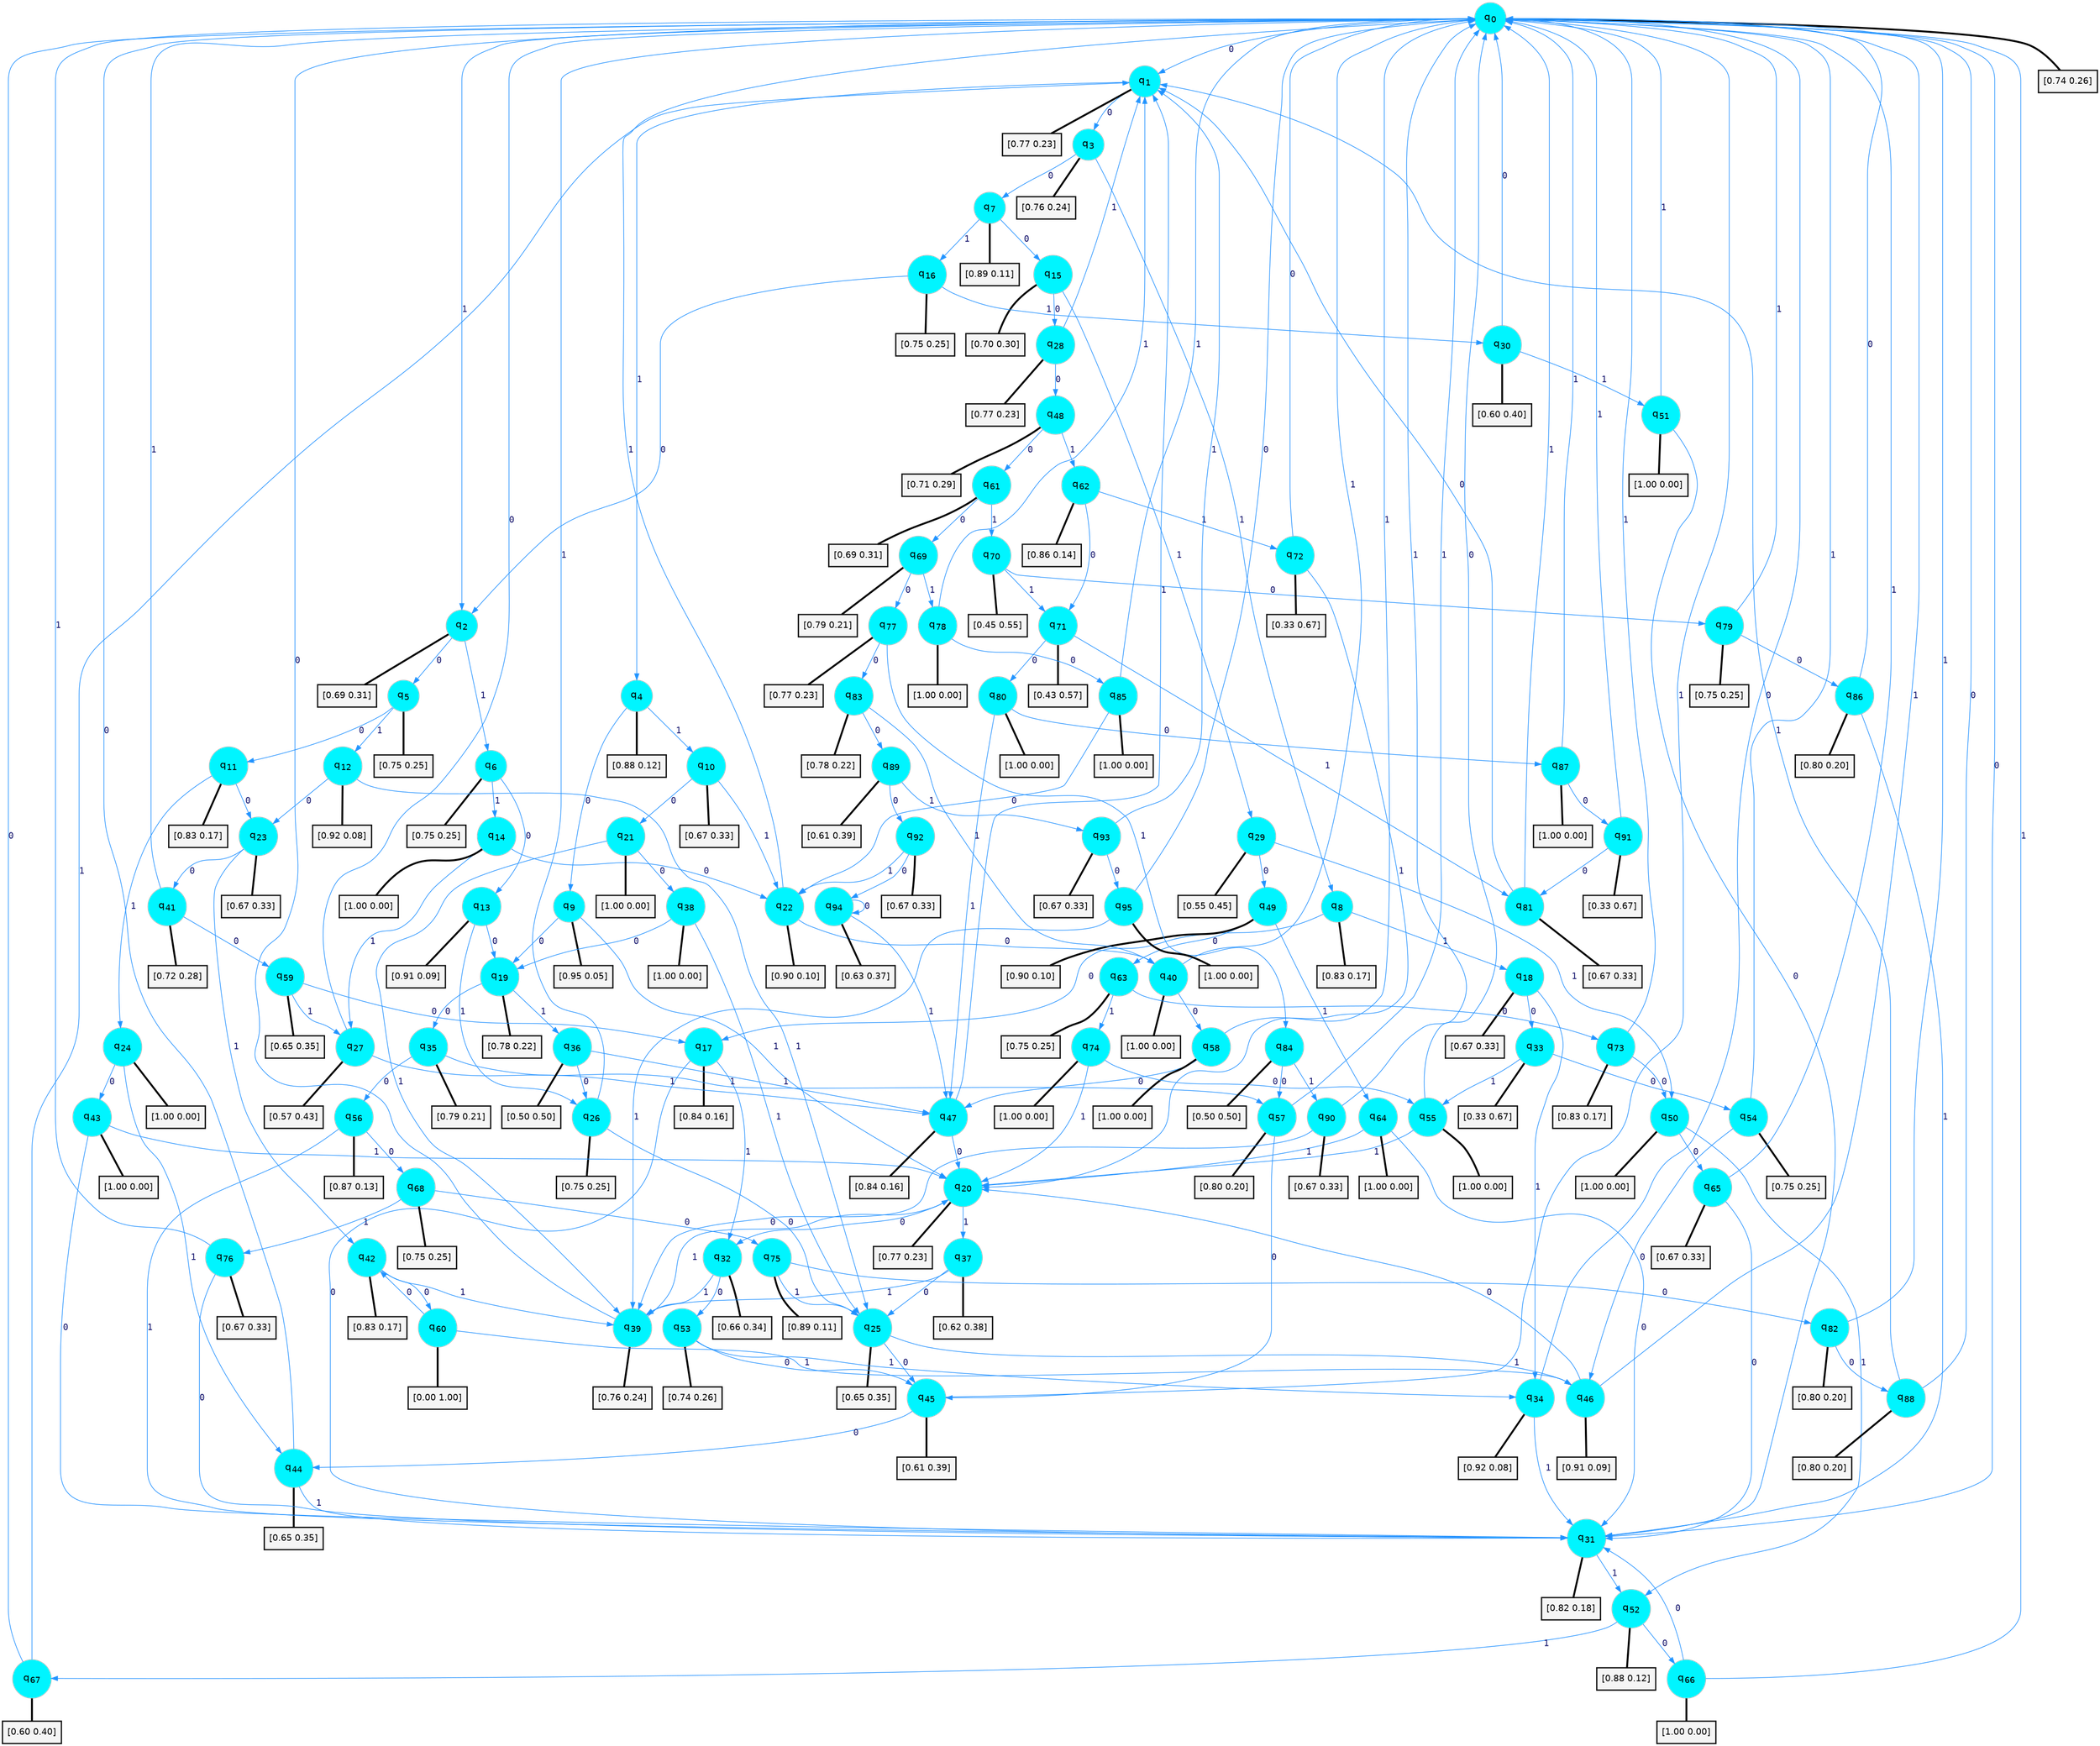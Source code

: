 digraph G {
graph [
bgcolor=transparent, dpi=300, rankdir=TD, size="40,25"];
node [
color=gray, fillcolor=turquoise1, fontcolor=black, fontname=Helvetica, fontsize=16, fontweight=bold, shape=circle, style=filled];
edge [
arrowsize=1, color=dodgerblue1, fontcolor=midnightblue, fontname=courier, fontweight=bold, penwidth=1, style=solid, weight=20];
0[label=<q<SUB>0</SUB>>];
1[label=<q<SUB>1</SUB>>];
2[label=<q<SUB>2</SUB>>];
3[label=<q<SUB>3</SUB>>];
4[label=<q<SUB>4</SUB>>];
5[label=<q<SUB>5</SUB>>];
6[label=<q<SUB>6</SUB>>];
7[label=<q<SUB>7</SUB>>];
8[label=<q<SUB>8</SUB>>];
9[label=<q<SUB>9</SUB>>];
10[label=<q<SUB>10</SUB>>];
11[label=<q<SUB>11</SUB>>];
12[label=<q<SUB>12</SUB>>];
13[label=<q<SUB>13</SUB>>];
14[label=<q<SUB>14</SUB>>];
15[label=<q<SUB>15</SUB>>];
16[label=<q<SUB>16</SUB>>];
17[label=<q<SUB>17</SUB>>];
18[label=<q<SUB>18</SUB>>];
19[label=<q<SUB>19</SUB>>];
20[label=<q<SUB>20</SUB>>];
21[label=<q<SUB>21</SUB>>];
22[label=<q<SUB>22</SUB>>];
23[label=<q<SUB>23</SUB>>];
24[label=<q<SUB>24</SUB>>];
25[label=<q<SUB>25</SUB>>];
26[label=<q<SUB>26</SUB>>];
27[label=<q<SUB>27</SUB>>];
28[label=<q<SUB>28</SUB>>];
29[label=<q<SUB>29</SUB>>];
30[label=<q<SUB>30</SUB>>];
31[label=<q<SUB>31</SUB>>];
32[label=<q<SUB>32</SUB>>];
33[label=<q<SUB>33</SUB>>];
34[label=<q<SUB>34</SUB>>];
35[label=<q<SUB>35</SUB>>];
36[label=<q<SUB>36</SUB>>];
37[label=<q<SUB>37</SUB>>];
38[label=<q<SUB>38</SUB>>];
39[label=<q<SUB>39</SUB>>];
40[label=<q<SUB>40</SUB>>];
41[label=<q<SUB>41</SUB>>];
42[label=<q<SUB>42</SUB>>];
43[label=<q<SUB>43</SUB>>];
44[label=<q<SUB>44</SUB>>];
45[label=<q<SUB>45</SUB>>];
46[label=<q<SUB>46</SUB>>];
47[label=<q<SUB>47</SUB>>];
48[label=<q<SUB>48</SUB>>];
49[label=<q<SUB>49</SUB>>];
50[label=<q<SUB>50</SUB>>];
51[label=<q<SUB>51</SUB>>];
52[label=<q<SUB>52</SUB>>];
53[label=<q<SUB>53</SUB>>];
54[label=<q<SUB>54</SUB>>];
55[label=<q<SUB>55</SUB>>];
56[label=<q<SUB>56</SUB>>];
57[label=<q<SUB>57</SUB>>];
58[label=<q<SUB>58</SUB>>];
59[label=<q<SUB>59</SUB>>];
60[label=<q<SUB>60</SUB>>];
61[label=<q<SUB>61</SUB>>];
62[label=<q<SUB>62</SUB>>];
63[label=<q<SUB>63</SUB>>];
64[label=<q<SUB>64</SUB>>];
65[label=<q<SUB>65</SUB>>];
66[label=<q<SUB>66</SUB>>];
67[label=<q<SUB>67</SUB>>];
68[label=<q<SUB>68</SUB>>];
69[label=<q<SUB>69</SUB>>];
70[label=<q<SUB>70</SUB>>];
71[label=<q<SUB>71</SUB>>];
72[label=<q<SUB>72</SUB>>];
73[label=<q<SUB>73</SUB>>];
74[label=<q<SUB>74</SUB>>];
75[label=<q<SUB>75</SUB>>];
76[label=<q<SUB>76</SUB>>];
77[label=<q<SUB>77</SUB>>];
78[label=<q<SUB>78</SUB>>];
79[label=<q<SUB>79</SUB>>];
80[label=<q<SUB>80</SUB>>];
81[label=<q<SUB>81</SUB>>];
82[label=<q<SUB>82</SUB>>];
83[label=<q<SUB>83</SUB>>];
84[label=<q<SUB>84</SUB>>];
85[label=<q<SUB>85</SUB>>];
86[label=<q<SUB>86</SUB>>];
87[label=<q<SUB>87</SUB>>];
88[label=<q<SUB>88</SUB>>];
89[label=<q<SUB>89</SUB>>];
90[label=<q<SUB>90</SUB>>];
91[label=<q<SUB>91</SUB>>];
92[label=<q<SUB>92</SUB>>];
93[label=<q<SUB>93</SUB>>];
94[label=<q<SUB>94</SUB>>];
95[label=<q<SUB>95</SUB>>];
96[label="[0.74 0.26]", shape=box,fontcolor=black, fontname=Helvetica, fontsize=14, penwidth=2, fillcolor=whitesmoke,color=black];
97[label="[0.77 0.23]", shape=box,fontcolor=black, fontname=Helvetica, fontsize=14, penwidth=2, fillcolor=whitesmoke,color=black];
98[label="[0.69 0.31]", shape=box,fontcolor=black, fontname=Helvetica, fontsize=14, penwidth=2, fillcolor=whitesmoke,color=black];
99[label="[0.76 0.24]", shape=box,fontcolor=black, fontname=Helvetica, fontsize=14, penwidth=2, fillcolor=whitesmoke,color=black];
100[label="[0.88 0.12]", shape=box,fontcolor=black, fontname=Helvetica, fontsize=14, penwidth=2, fillcolor=whitesmoke,color=black];
101[label="[0.75 0.25]", shape=box,fontcolor=black, fontname=Helvetica, fontsize=14, penwidth=2, fillcolor=whitesmoke,color=black];
102[label="[0.75 0.25]", shape=box,fontcolor=black, fontname=Helvetica, fontsize=14, penwidth=2, fillcolor=whitesmoke,color=black];
103[label="[0.89 0.11]", shape=box,fontcolor=black, fontname=Helvetica, fontsize=14, penwidth=2, fillcolor=whitesmoke,color=black];
104[label="[0.83 0.17]", shape=box,fontcolor=black, fontname=Helvetica, fontsize=14, penwidth=2, fillcolor=whitesmoke,color=black];
105[label="[0.95 0.05]", shape=box,fontcolor=black, fontname=Helvetica, fontsize=14, penwidth=2, fillcolor=whitesmoke,color=black];
106[label="[0.67 0.33]", shape=box,fontcolor=black, fontname=Helvetica, fontsize=14, penwidth=2, fillcolor=whitesmoke,color=black];
107[label="[0.83 0.17]", shape=box,fontcolor=black, fontname=Helvetica, fontsize=14, penwidth=2, fillcolor=whitesmoke,color=black];
108[label="[0.92 0.08]", shape=box,fontcolor=black, fontname=Helvetica, fontsize=14, penwidth=2, fillcolor=whitesmoke,color=black];
109[label="[0.91 0.09]", shape=box,fontcolor=black, fontname=Helvetica, fontsize=14, penwidth=2, fillcolor=whitesmoke,color=black];
110[label="[1.00 0.00]", shape=box,fontcolor=black, fontname=Helvetica, fontsize=14, penwidth=2, fillcolor=whitesmoke,color=black];
111[label="[0.70 0.30]", shape=box,fontcolor=black, fontname=Helvetica, fontsize=14, penwidth=2, fillcolor=whitesmoke,color=black];
112[label="[0.75 0.25]", shape=box,fontcolor=black, fontname=Helvetica, fontsize=14, penwidth=2, fillcolor=whitesmoke,color=black];
113[label="[0.84 0.16]", shape=box,fontcolor=black, fontname=Helvetica, fontsize=14, penwidth=2, fillcolor=whitesmoke,color=black];
114[label="[0.67 0.33]", shape=box,fontcolor=black, fontname=Helvetica, fontsize=14, penwidth=2, fillcolor=whitesmoke,color=black];
115[label="[0.78 0.22]", shape=box,fontcolor=black, fontname=Helvetica, fontsize=14, penwidth=2, fillcolor=whitesmoke,color=black];
116[label="[0.77 0.23]", shape=box,fontcolor=black, fontname=Helvetica, fontsize=14, penwidth=2, fillcolor=whitesmoke,color=black];
117[label="[1.00 0.00]", shape=box,fontcolor=black, fontname=Helvetica, fontsize=14, penwidth=2, fillcolor=whitesmoke,color=black];
118[label="[0.90 0.10]", shape=box,fontcolor=black, fontname=Helvetica, fontsize=14, penwidth=2, fillcolor=whitesmoke,color=black];
119[label="[0.67 0.33]", shape=box,fontcolor=black, fontname=Helvetica, fontsize=14, penwidth=2, fillcolor=whitesmoke,color=black];
120[label="[1.00 0.00]", shape=box,fontcolor=black, fontname=Helvetica, fontsize=14, penwidth=2, fillcolor=whitesmoke,color=black];
121[label="[0.65 0.35]", shape=box,fontcolor=black, fontname=Helvetica, fontsize=14, penwidth=2, fillcolor=whitesmoke,color=black];
122[label="[0.75 0.25]", shape=box,fontcolor=black, fontname=Helvetica, fontsize=14, penwidth=2, fillcolor=whitesmoke,color=black];
123[label="[0.57 0.43]", shape=box,fontcolor=black, fontname=Helvetica, fontsize=14, penwidth=2, fillcolor=whitesmoke,color=black];
124[label="[0.77 0.23]", shape=box,fontcolor=black, fontname=Helvetica, fontsize=14, penwidth=2, fillcolor=whitesmoke,color=black];
125[label="[0.55 0.45]", shape=box,fontcolor=black, fontname=Helvetica, fontsize=14, penwidth=2, fillcolor=whitesmoke,color=black];
126[label="[0.60 0.40]", shape=box,fontcolor=black, fontname=Helvetica, fontsize=14, penwidth=2, fillcolor=whitesmoke,color=black];
127[label="[0.82 0.18]", shape=box,fontcolor=black, fontname=Helvetica, fontsize=14, penwidth=2, fillcolor=whitesmoke,color=black];
128[label="[0.66 0.34]", shape=box,fontcolor=black, fontname=Helvetica, fontsize=14, penwidth=2, fillcolor=whitesmoke,color=black];
129[label="[0.33 0.67]", shape=box,fontcolor=black, fontname=Helvetica, fontsize=14, penwidth=2, fillcolor=whitesmoke,color=black];
130[label="[0.92 0.08]", shape=box,fontcolor=black, fontname=Helvetica, fontsize=14, penwidth=2, fillcolor=whitesmoke,color=black];
131[label="[0.79 0.21]", shape=box,fontcolor=black, fontname=Helvetica, fontsize=14, penwidth=2, fillcolor=whitesmoke,color=black];
132[label="[0.50 0.50]", shape=box,fontcolor=black, fontname=Helvetica, fontsize=14, penwidth=2, fillcolor=whitesmoke,color=black];
133[label="[0.62 0.38]", shape=box,fontcolor=black, fontname=Helvetica, fontsize=14, penwidth=2, fillcolor=whitesmoke,color=black];
134[label="[1.00 0.00]", shape=box,fontcolor=black, fontname=Helvetica, fontsize=14, penwidth=2, fillcolor=whitesmoke,color=black];
135[label="[0.76 0.24]", shape=box,fontcolor=black, fontname=Helvetica, fontsize=14, penwidth=2, fillcolor=whitesmoke,color=black];
136[label="[1.00 0.00]", shape=box,fontcolor=black, fontname=Helvetica, fontsize=14, penwidth=2, fillcolor=whitesmoke,color=black];
137[label="[0.72 0.28]", shape=box,fontcolor=black, fontname=Helvetica, fontsize=14, penwidth=2, fillcolor=whitesmoke,color=black];
138[label="[0.83 0.17]", shape=box,fontcolor=black, fontname=Helvetica, fontsize=14, penwidth=2, fillcolor=whitesmoke,color=black];
139[label="[1.00 0.00]", shape=box,fontcolor=black, fontname=Helvetica, fontsize=14, penwidth=2, fillcolor=whitesmoke,color=black];
140[label="[0.65 0.35]", shape=box,fontcolor=black, fontname=Helvetica, fontsize=14, penwidth=2, fillcolor=whitesmoke,color=black];
141[label="[0.61 0.39]", shape=box,fontcolor=black, fontname=Helvetica, fontsize=14, penwidth=2, fillcolor=whitesmoke,color=black];
142[label="[0.91 0.09]", shape=box,fontcolor=black, fontname=Helvetica, fontsize=14, penwidth=2, fillcolor=whitesmoke,color=black];
143[label="[0.84 0.16]", shape=box,fontcolor=black, fontname=Helvetica, fontsize=14, penwidth=2, fillcolor=whitesmoke,color=black];
144[label="[0.71 0.29]", shape=box,fontcolor=black, fontname=Helvetica, fontsize=14, penwidth=2, fillcolor=whitesmoke,color=black];
145[label="[0.90 0.10]", shape=box,fontcolor=black, fontname=Helvetica, fontsize=14, penwidth=2, fillcolor=whitesmoke,color=black];
146[label="[1.00 0.00]", shape=box,fontcolor=black, fontname=Helvetica, fontsize=14, penwidth=2, fillcolor=whitesmoke,color=black];
147[label="[1.00 0.00]", shape=box,fontcolor=black, fontname=Helvetica, fontsize=14, penwidth=2, fillcolor=whitesmoke,color=black];
148[label="[0.88 0.12]", shape=box,fontcolor=black, fontname=Helvetica, fontsize=14, penwidth=2, fillcolor=whitesmoke,color=black];
149[label="[0.74 0.26]", shape=box,fontcolor=black, fontname=Helvetica, fontsize=14, penwidth=2, fillcolor=whitesmoke,color=black];
150[label="[0.75 0.25]", shape=box,fontcolor=black, fontname=Helvetica, fontsize=14, penwidth=2, fillcolor=whitesmoke,color=black];
151[label="[1.00 0.00]", shape=box,fontcolor=black, fontname=Helvetica, fontsize=14, penwidth=2, fillcolor=whitesmoke,color=black];
152[label="[0.87 0.13]", shape=box,fontcolor=black, fontname=Helvetica, fontsize=14, penwidth=2, fillcolor=whitesmoke,color=black];
153[label="[0.80 0.20]", shape=box,fontcolor=black, fontname=Helvetica, fontsize=14, penwidth=2, fillcolor=whitesmoke,color=black];
154[label="[1.00 0.00]", shape=box,fontcolor=black, fontname=Helvetica, fontsize=14, penwidth=2, fillcolor=whitesmoke,color=black];
155[label="[0.65 0.35]", shape=box,fontcolor=black, fontname=Helvetica, fontsize=14, penwidth=2, fillcolor=whitesmoke,color=black];
156[label="[0.00 1.00]", shape=box,fontcolor=black, fontname=Helvetica, fontsize=14, penwidth=2, fillcolor=whitesmoke,color=black];
157[label="[0.69 0.31]", shape=box,fontcolor=black, fontname=Helvetica, fontsize=14, penwidth=2, fillcolor=whitesmoke,color=black];
158[label="[0.86 0.14]", shape=box,fontcolor=black, fontname=Helvetica, fontsize=14, penwidth=2, fillcolor=whitesmoke,color=black];
159[label="[0.75 0.25]", shape=box,fontcolor=black, fontname=Helvetica, fontsize=14, penwidth=2, fillcolor=whitesmoke,color=black];
160[label="[1.00 0.00]", shape=box,fontcolor=black, fontname=Helvetica, fontsize=14, penwidth=2, fillcolor=whitesmoke,color=black];
161[label="[0.67 0.33]", shape=box,fontcolor=black, fontname=Helvetica, fontsize=14, penwidth=2, fillcolor=whitesmoke,color=black];
162[label="[1.00 0.00]", shape=box,fontcolor=black, fontname=Helvetica, fontsize=14, penwidth=2, fillcolor=whitesmoke,color=black];
163[label="[0.60 0.40]", shape=box,fontcolor=black, fontname=Helvetica, fontsize=14, penwidth=2, fillcolor=whitesmoke,color=black];
164[label="[0.75 0.25]", shape=box,fontcolor=black, fontname=Helvetica, fontsize=14, penwidth=2, fillcolor=whitesmoke,color=black];
165[label="[0.79 0.21]", shape=box,fontcolor=black, fontname=Helvetica, fontsize=14, penwidth=2, fillcolor=whitesmoke,color=black];
166[label="[0.45 0.55]", shape=box,fontcolor=black, fontname=Helvetica, fontsize=14, penwidth=2, fillcolor=whitesmoke,color=black];
167[label="[0.43 0.57]", shape=box,fontcolor=black, fontname=Helvetica, fontsize=14, penwidth=2, fillcolor=whitesmoke,color=black];
168[label="[0.33 0.67]", shape=box,fontcolor=black, fontname=Helvetica, fontsize=14, penwidth=2, fillcolor=whitesmoke,color=black];
169[label="[0.83 0.17]", shape=box,fontcolor=black, fontname=Helvetica, fontsize=14, penwidth=2, fillcolor=whitesmoke,color=black];
170[label="[1.00 0.00]", shape=box,fontcolor=black, fontname=Helvetica, fontsize=14, penwidth=2, fillcolor=whitesmoke,color=black];
171[label="[0.89 0.11]", shape=box,fontcolor=black, fontname=Helvetica, fontsize=14, penwidth=2, fillcolor=whitesmoke,color=black];
172[label="[0.67 0.33]", shape=box,fontcolor=black, fontname=Helvetica, fontsize=14, penwidth=2, fillcolor=whitesmoke,color=black];
173[label="[0.77 0.23]", shape=box,fontcolor=black, fontname=Helvetica, fontsize=14, penwidth=2, fillcolor=whitesmoke,color=black];
174[label="[1.00 0.00]", shape=box,fontcolor=black, fontname=Helvetica, fontsize=14, penwidth=2, fillcolor=whitesmoke,color=black];
175[label="[0.75 0.25]", shape=box,fontcolor=black, fontname=Helvetica, fontsize=14, penwidth=2, fillcolor=whitesmoke,color=black];
176[label="[1.00 0.00]", shape=box,fontcolor=black, fontname=Helvetica, fontsize=14, penwidth=2, fillcolor=whitesmoke,color=black];
177[label="[0.67 0.33]", shape=box,fontcolor=black, fontname=Helvetica, fontsize=14, penwidth=2, fillcolor=whitesmoke,color=black];
178[label="[0.80 0.20]", shape=box,fontcolor=black, fontname=Helvetica, fontsize=14, penwidth=2, fillcolor=whitesmoke,color=black];
179[label="[0.78 0.22]", shape=box,fontcolor=black, fontname=Helvetica, fontsize=14, penwidth=2, fillcolor=whitesmoke,color=black];
180[label="[0.50 0.50]", shape=box,fontcolor=black, fontname=Helvetica, fontsize=14, penwidth=2, fillcolor=whitesmoke,color=black];
181[label="[1.00 0.00]", shape=box,fontcolor=black, fontname=Helvetica, fontsize=14, penwidth=2, fillcolor=whitesmoke,color=black];
182[label="[0.80 0.20]", shape=box,fontcolor=black, fontname=Helvetica, fontsize=14, penwidth=2, fillcolor=whitesmoke,color=black];
183[label="[1.00 0.00]", shape=box,fontcolor=black, fontname=Helvetica, fontsize=14, penwidth=2, fillcolor=whitesmoke,color=black];
184[label="[0.80 0.20]", shape=box,fontcolor=black, fontname=Helvetica, fontsize=14, penwidth=2, fillcolor=whitesmoke,color=black];
185[label="[0.61 0.39]", shape=box,fontcolor=black, fontname=Helvetica, fontsize=14, penwidth=2, fillcolor=whitesmoke,color=black];
186[label="[0.67 0.33]", shape=box,fontcolor=black, fontname=Helvetica, fontsize=14, penwidth=2, fillcolor=whitesmoke,color=black];
187[label="[0.33 0.67]", shape=box,fontcolor=black, fontname=Helvetica, fontsize=14, penwidth=2, fillcolor=whitesmoke,color=black];
188[label="[0.67 0.33]", shape=box,fontcolor=black, fontname=Helvetica, fontsize=14, penwidth=2, fillcolor=whitesmoke,color=black];
189[label="[0.67 0.33]", shape=box,fontcolor=black, fontname=Helvetica, fontsize=14, penwidth=2, fillcolor=whitesmoke,color=black];
190[label="[0.63 0.37]", shape=box,fontcolor=black, fontname=Helvetica, fontsize=14, penwidth=2, fillcolor=whitesmoke,color=black];
191[label="[1.00 0.00]", shape=box,fontcolor=black, fontname=Helvetica, fontsize=14, penwidth=2, fillcolor=whitesmoke,color=black];
0->1 [label=0];
0->2 [label=1];
0->96 [arrowhead=none, penwidth=3,color=black];
1->3 [label=0];
1->4 [label=1];
1->97 [arrowhead=none, penwidth=3,color=black];
2->5 [label=0];
2->6 [label=1];
2->98 [arrowhead=none, penwidth=3,color=black];
3->7 [label=0];
3->8 [label=1];
3->99 [arrowhead=none, penwidth=3,color=black];
4->9 [label=0];
4->10 [label=1];
4->100 [arrowhead=none, penwidth=3,color=black];
5->11 [label=0];
5->12 [label=1];
5->101 [arrowhead=none, penwidth=3,color=black];
6->13 [label=0];
6->14 [label=1];
6->102 [arrowhead=none, penwidth=3,color=black];
7->15 [label=0];
7->16 [label=1];
7->103 [arrowhead=none, penwidth=3,color=black];
8->17 [label=0];
8->18 [label=1];
8->104 [arrowhead=none, penwidth=3,color=black];
9->19 [label=0];
9->20 [label=1];
9->105 [arrowhead=none, penwidth=3,color=black];
10->21 [label=0];
10->22 [label=1];
10->106 [arrowhead=none, penwidth=3,color=black];
11->23 [label=0];
11->24 [label=1];
11->107 [arrowhead=none, penwidth=3,color=black];
12->23 [label=0];
12->25 [label=1];
12->108 [arrowhead=none, penwidth=3,color=black];
13->19 [label=0];
13->26 [label=1];
13->109 [arrowhead=none, penwidth=3,color=black];
14->22 [label=0];
14->27 [label=1];
14->110 [arrowhead=none, penwidth=3,color=black];
15->28 [label=0];
15->29 [label=1];
15->111 [arrowhead=none, penwidth=3,color=black];
16->2 [label=0];
16->30 [label=1];
16->112 [arrowhead=none, penwidth=3,color=black];
17->31 [label=0];
17->32 [label=1];
17->113 [arrowhead=none, penwidth=3,color=black];
18->33 [label=0];
18->34 [label=1];
18->114 [arrowhead=none, penwidth=3,color=black];
19->35 [label=0];
19->36 [label=1];
19->115 [arrowhead=none, penwidth=3,color=black];
20->32 [label=0];
20->37 [label=1];
20->116 [arrowhead=none, penwidth=3,color=black];
21->38 [label=0];
21->39 [label=1];
21->117 [arrowhead=none, penwidth=3,color=black];
22->40 [label=0];
22->0 [label=1];
22->118 [arrowhead=none, penwidth=3,color=black];
23->41 [label=0];
23->42 [label=1];
23->119 [arrowhead=none, penwidth=3,color=black];
24->43 [label=0];
24->44 [label=1];
24->120 [arrowhead=none, penwidth=3,color=black];
25->45 [label=0];
25->46 [label=1];
25->121 [arrowhead=none, penwidth=3,color=black];
26->25 [label=0];
26->0 [label=1];
26->122 [arrowhead=none, penwidth=3,color=black];
27->0 [label=0];
27->47 [label=1];
27->123 [arrowhead=none, penwidth=3,color=black];
28->48 [label=0];
28->1 [label=1];
28->124 [arrowhead=none, penwidth=3,color=black];
29->49 [label=0];
29->50 [label=1];
29->125 [arrowhead=none, penwidth=3,color=black];
30->0 [label=0];
30->51 [label=1];
30->126 [arrowhead=none, penwidth=3,color=black];
31->0 [label=0];
31->52 [label=1];
31->127 [arrowhead=none, penwidth=3,color=black];
32->53 [label=0];
32->39 [label=1];
32->128 [arrowhead=none, penwidth=3,color=black];
33->54 [label=0];
33->55 [label=1];
33->129 [arrowhead=none, penwidth=3,color=black];
34->0 [label=0];
34->31 [label=1];
34->130 [arrowhead=none, penwidth=3,color=black];
35->56 [label=0];
35->57 [label=1];
35->131 [arrowhead=none, penwidth=3,color=black];
36->26 [label=0];
36->47 [label=1];
36->132 [arrowhead=none, penwidth=3,color=black];
37->25 [label=0];
37->39 [label=1];
37->133 [arrowhead=none, penwidth=3,color=black];
38->19 [label=0];
38->25 [label=1];
38->134 [arrowhead=none, penwidth=3,color=black];
39->0 [label=0];
39->20 [label=1];
39->135 [arrowhead=none, penwidth=3,color=black];
40->58 [label=0];
40->0 [label=1];
40->136 [arrowhead=none, penwidth=3,color=black];
41->59 [label=0];
41->0 [label=1];
41->137 [arrowhead=none, penwidth=3,color=black];
42->60 [label=0];
42->39 [label=1];
42->138 [arrowhead=none, penwidth=3,color=black];
43->31 [label=0];
43->20 [label=1];
43->139 [arrowhead=none, penwidth=3,color=black];
44->0 [label=0];
44->31 [label=1];
44->140 [arrowhead=none, penwidth=3,color=black];
45->44 [label=0];
45->0 [label=1];
45->141 [arrowhead=none, penwidth=3,color=black];
46->20 [label=0];
46->0 [label=1];
46->142 [arrowhead=none, penwidth=3,color=black];
47->20 [label=0];
47->1 [label=1];
47->143 [arrowhead=none, penwidth=3,color=black];
48->61 [label=0];
48->62 [label=1];
48->144 [arrowhead=none, penwidth=3,color=black];
49->63 [label=0];
49->64 [label=1];
49->145 [arrowhead=none, penwidth=3,color=black];
50->65 [label=0];
50->52 [label=1];
50->146 [arrowhead=none, penwidth=3,color=black];
51->31 [label=0];
51->0 [label=1];
51->147 [arrowhead=none, penwidth=3,color=black];
52->66 [label=0];
52->67 [label=1];
52->148 [arrowhead=none, penwidth=3,color=black];
53->45 [label=0];
53->34 [label=1];
53->149 [arrowhead=none, penwidth=3,color=black];
54->46 [label=0];
54->0 [label=1];
54->150 [arrowhead=none, penwidth=3,color=black];
55->0 [label=0];
55->20 [label=1];
55->151 [arrowhead=none, penwidth=3,color=black];
56->68 [label=0];
56->31 [label=1];
56->152 [arrowhead=none, penwidth=3,color=black];
57->45 [label=0];
57->0 [label=1];
57->153 [arrowhead=none, penwidth=3,color=black];
58->47 [label=0];
58->0 [label=1];
58->154 [arrowhead=none, penwidth=3,color=black];
59->17 [label=0];
59->27 [label=1];
59->155 [arrowhead=none, penwidth=3,color=black];
60->42 [label=0];
60->46 [label=1];
60->156 [arrowhead=none, penwidth=3,color=black];
61->69 [label=0];
61->70 [label=1];
61->157 [arrowhead=none, penwidth=3,color=black];
62->71 [label=0];
62->72 [label=1];
62->158 [arrowhead=none, penwidth=3,color=black];
63->73 [label=0];
63->74 [label=1];
63->159 [arrowhead=none, penwidth=3,color=black];
64->31 [label=0];
64->20 [label=1];
64->160 [arrowhead=none, penwidth=3,color=black];
65->31 [label=0];
65->0 [label=1];
65->161 [arrowhead=none, penwidth=3,color=black];
66->31 [label=0];
66->0 [label=1];
66->162 [arrowhead=none, penwidth=3,color=black];
67->0 [label=0];
67->1 [label=1];
67->163 [arrowhead=none, penwidth=3,color=black];
68->75 [label=0];
68->76 [label=1];
68->164 [arrowhead=none, penwidth=3,color=black];
69->77 [label=0];
69->78 [label=1];
69->165 [arrowhead=none, penwidth=3,color=black];
70->79 [label=0];
70->71 [label=1];
70->166 [arrowhead=none, penwidth=3,color=black];
71->80 [label=0];
71->81 [label=1];
71->167 [arrowhead=none, penwidth=3,color=black];
72->0 [label=0];
72->20 [label=1];
72->168 [arrowhead=none, penwidth=3,color=black];
73->50 [label=0];
73->0 [label=1];
73->169 [arrowhead=none, penwidth=3,color=black];
74->55 [label=0];
74->20 [label=1];
74->170 [arrowhead=none, penwidth=3,color=black];
75->82 [label=0];
75->25 [label=1];
75->171 [arrowhead=none, penwidth=3,color=black];
76->31 [label=0];
76->0 [label=1];
76->172 [arrowhead=none, penwidth=3,color=black];
77->83 [label=0];
77->84 [label=1];
77->173 [arrowhead=none, penwidth=3,color=black];
78->85 [label=0];
78->1 [label=1];
78->174 [arrowhead=none, penwidth=3,color=black];
79->86 [label=0];
79->0 [label=1];
79->175 [arrowhead=none, penwidth=3,color=black];
80->87 [label=0];
80->47 [label=1];
80->176 [arrowhead=none, penwidth=3,color=black];
81->1 [label=0];
81->0 [label=1];
81->177 [arrowhead=none, penwidth=3,color=black];
82->88 [label=0];
82->0 [label=1];
82->178 [arrowhead=none, penwidth=3,color=black];
83->89 [label=0];
83->40 [label=1];
83->179 [arrowhead=none, penwidth=3,color=black];
84->57 [label=0];
84->90 [label=1];
84->180 [arrowhead=none, penwidth=3,color=black];
85->22 [label=0];
85->0 [label=1];
85->181 [arrowhead=none, penwidth=3,color=black];
86->0 [label=0];
86->31 [label=1];
86->182 [arrowhead=none, penwidth=3,color=black];
87->91 [label=0];
87->0 [label=1];
87->183 [arrowhead=none, penwidth=3,color=black];
88->0 [label=0];
88->1 [label=1];
88->184 [arrowhead=none, penwidth=3,color=black];
89->92 [label=0];
89->93 [label=1];
89->185 [arrowhead=none, penwidth=3,color=black];
90->39 [label=0];
90->0 [label=1];
90->186 [arrowhead=none, penwidth=3,color=black];
91->81 [label=0];
91->0 [label=1];
91->187 [arrowhead=none, penwidth=3,color=black];
92->94 [label=0];
92->22 [label=1];
92->188 [arrowhead=none, penwidth=3,color=black];
93->95 [label=0];
93->1 [label=1];
93->189 [arrowhead=none, penwidth=3,color=black];
94->94 [label=0];
94->47 [label=1];
94->190 [arrowhead=none, penwidth=3,color=black];
95->0 [label=0];
95->39 [label=1];
95->191 [arrowhead=none, penwidth=3,color=black];
}
